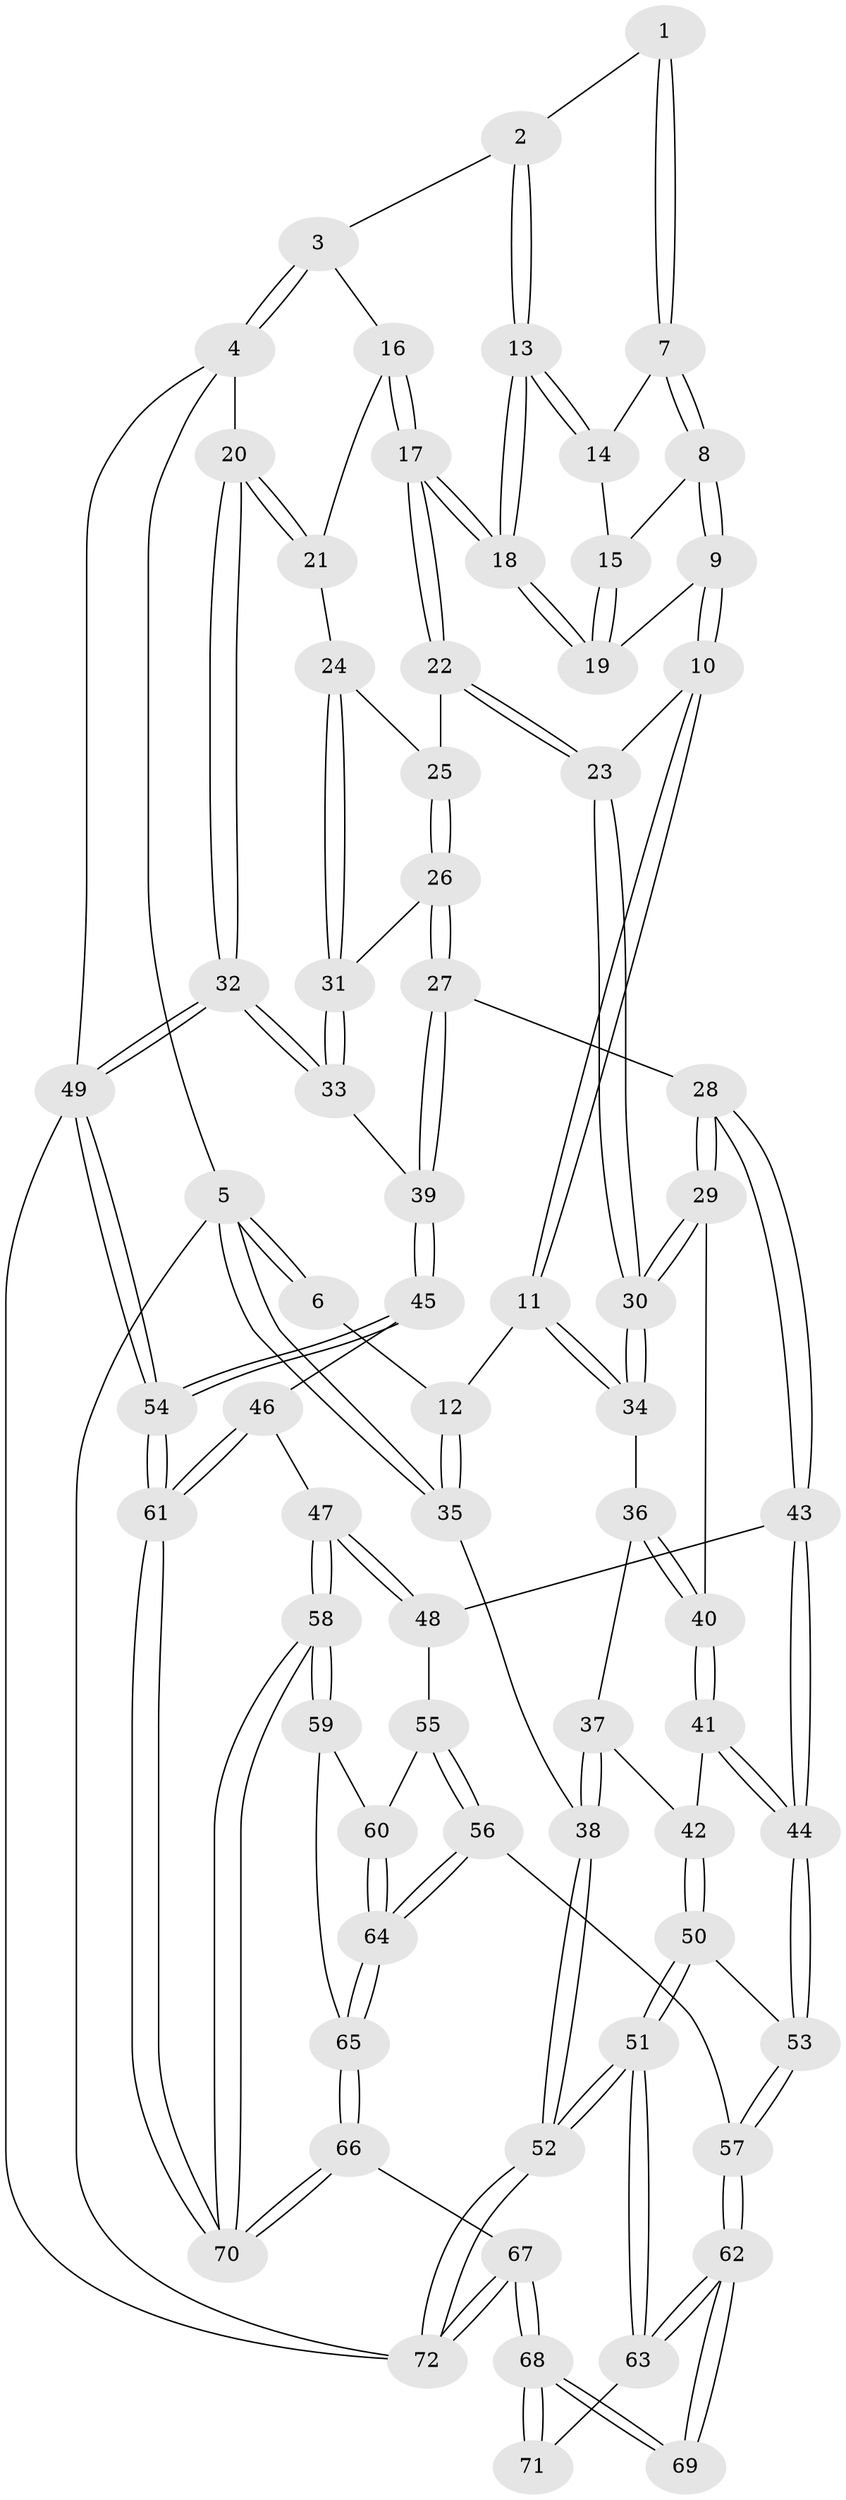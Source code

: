 // coarse degree distribution, {3: 0.14285714285714285, 4: 0.47619047619047616, 5: 0.30952380952380953, 7: 0.023809523809523808, 6: 0.023809523809523808, 2: 0.023809523809523808}
// Generated by graph-tools (version 1.1) at 2025/42/03/06/25 10:42:34]
// undirected, 72 vertices, 177 edges
graph export_dot {
graph [start="1"]
  node [color=gray90,style=filled];
  1 [pos="+0.27760757339859604+0"];
  2 [pos="+0.6232412263429808+0"];
  3 [pos="+1+0"];
  4 [pos="+1+0"];
  5 [pos="+0+0"];
  6 [pos="+0.22135897907244811+0"];
  7 [pos="+0.28085966320647837+0"];
  8 [pos="+0.25733950627261876+0.14261477533281372"];
  9 [pos="+0.2540073047735638+0.15748725845218356"];
  10 [pos="+0.19874396621121604+0.249936310079504"];
  11 [pos="+0.03771553604200821+0.3107676546418774"];
  12 [pos="+0.024604704614972408+0.3074266237215799"];
  13 [pos="+0.5705015198565803+0.12729201209499505"];
  14 [pos="+0.3491040405351116+0"];
  15 [pos="+0.43019540677175083+0.11889729893041842"];
  16 [pos="+0.7095440723444923+0.19464315383300532"];
  17 [pos="+0.5626947008893262+0.24200667542011545"];
  18 [pos="+0.5598549508008769+0.2345954659620156"];
  19 [pos="+0.5168380016575226+0.20771700942336435"];
  20 [pos="+1+0"];
  21 [pos="+0.8905296792068014+0.2452504668638527"];
  22 [pos="+0.5618945929862257+0.24634961519867415"];
  23 [pos="+0.44707002021973086+0.3729971805435418"];
  24 [pos="+0.8661081433735414+0.34217053412446097"];
  25 [pos="+0.6319997867414143+0.31418211340227964"];
  26 [pos="+0.6983715796815292+0.43551409028943383"];
  27 [pos="+0.6110518348991891+0.6313986898025011"];
  28 [pos="+0.5254587927876709+0.6467733279527479"];
  29 [pos="+0.42508584521619475+0.5501433885141852"];
  30 [pos="+0.4233666998811051+0.5445664491415019"];
  31 [pos="+0.8761096821470695+0.441604739776603"];
  32 [pos="+1+0.6203478981277619"];
  33 [pos="+0.9898396656937395+0.6066002878172652"];
  34 [pos="+0.13074549572438746+0.44716564445724494"];
  35 [pos="+0+0.2808537749591202"];
  36 [pos="+0.11888579435770157+0.6274902518108041"];
  37 [pos="+0.07800671011881558+0.6496370530431892"];
  38 [pos="+0+0.6929910486402954"];
  39 [pos="+0.8256236610390719+0.6828252000815277"];
  40 [pos="+0.23105724829164317+0.6810704750087"];
  41 [pos="+0.23043987918967618+0.7059510169792539"];
  42 [pos="+0.10838695785138082+0.8031945439428368"];
  43 [pos="+0.520923075171809+0.6714743889388278"];
  44 [pos="+0.27527504910058664+0.8286844624498082"];
  45 [pos="+0.796087206569848+0.8198006423702244"];
  46 [pos="+0.6944246047456917+0.8708432183884933"];
  47 [pos="+0.6189806289319965+0.8746669939515294"];
  48 [pos="+0.5239071084205733+0.7428147720386087"];
  49 [pos="+1+1"];
  50 [pos="+0.09554197095758328+0.8364527593267547"];
  51 [pos="+0+0.9478635558742645"];
  52 [pos="+0+1"];
  53 [pos="+0.2744328123006782+0.8361534212005387"];
  54 [pos="+1+1"];
  55 [pos="+0.4673537314987865+0.8423574194084432"];
  56 [pos="+0.35940849952868664+0.8878158278215976"];
  57 [pos="+0.2798635344769785+0.8542597617925455"];
  58 [pos="+0.580575845311835+1"];
  59 [pos="+0.48135179127864286+0.9115222754352523"];
  60 [pos="+0.47142818693670596+0.8699994859099563"];
  61 [pos="+0.815686293865275+1"];
  62 [pos="+0.2626966991214623+0.8882443482304514"];
  63 [pos="+0.11129617760766508+0.9351765618893488"];
  64 [pos="+0.38333973003271626+0.9849170502473695"];
  65 [pos="+0.38549067831025874+0.9990761639728382"];
  66 [pos="+0.36843751223384746+1"];
  67 [pos="+0.3191062436590943+1"];
  68 [pos="+0.271011319559436+1"];
  69 [pos="+0.2612938817655925+0.9280847175817679"];
  70 [pos="+0.5970913072318053+1"];
  71 [pos="+0.18554561821937984+0.9594207739036202"];
  72 [pos="+0+1"];
  1 -- 2;
  1 -- 7;
  1 -- 7;
  2 -- 3;
  2 -- 13;
  2 -- 13;
  3 -- 4;
  3 -- 4;
  3 -- 16;
  4 -- 5;
  4 -- 20;
  4 -- 49;
  5 -- 6;
  5 -- 6;
  5 -- 35;
  5 -- 35;
  5 -- 72;
  6 -- 12;
  7 -- 8;
  7 -- 8;
  7 -- 14;
  8 -- 9;
  8 -- 9;
  8 -- 15;
  9 -- 10;
  9 -- 10;
  9 -- 19;
  10 -- 11;
  10 -- 11;
  10 -- 23;
  11 -- 12;
  11 -- 34;
  11 -- 34;
  12 -- 35;
  12 -- 35;
  13 -- 14;
  13 -- 14;
  13 -- 18;
  13 -- 18;
  14 -- 15;
  15 -- 19;
  15 -- 19;
  16 -- 17;
  16 -- 17;
  16 -- 21;
  17 -- 18;
  17 -- 18;
  17 -- 22;
  17 -- 22;
  18 -- 19;
  18 -- 19;
  20 -- 21;
  20 -- 21;
  20 -- 32;
  20 -- 32;
  21 -- 24;
  22 -- 23;
  22 -- 23;
  22 -- 25;
  23 -- 30;
  23 -- 30;
  24 -- 25;
  24 -- 31;
  24 -- 31;
  25 -- 26;
  25 -- 26;
  26 -- 27;
  26 -- 27;
  26 -- 31;
  27 -- 28;
  27 -- 39;
  27 -- 39;
  28 -- 29;
  28 -- 29;
  28 -- 43;
  28 -- 43;
  29 -- 30;
  29 -- 30;
  29 -- 40;
  30 -- 34;
  30 -- 34;
  31 -- 33;
  31 -- 33;
  32 -- 33;
  32 -- 33;
  32 -- 49;
  32 -- 49;
  33 -- 39;
  34 -- 36;
  35 -- 38;
  36 -- 37;
  36 -- 40;
  36 -- 40;
  37 -- 38;
  37 -- 38;
  37 -- 42;
  38 -- 52;
  38 -- 52;
  39 -- 45;
  39 -- 45;
  40 -- 41;
  40 -- 41;
  41 -- 42;
  41 -- 44;
  41 -- 44;
  42 -- 50;
  42 -- 50;
  43 -- 44;
  43 -- 44;
  43 -- 48;
  44 -- 53;
  44 -- 53;
  45 -- 46;
  45 -- 54;
  45 -- 54;
  46 -- 47;
  46 -- 61;
  46 -- 61;
  47 -- 48;
  47 -- 48;
  47 -- 58;
  47 -- 58;
  48 -- 55;
  49 -- 54;
  49 -- 54;
  49 -- 72;
  50 -- 51;
  50 -- 51;
  50 -- 53;
  51 -- 52;
  51 -- 52;
  51 -- 63;
  51 -- 63;
  52 -- 72;
  52 -- 72;
  53 -- 57;
  53 -- 57;
  54 -- 61;
  54 -- 61;
  55 -- 56;
  55 -- 56;
  55 -- 60;
  56 -- 57;
  56 -- 64;
  56 -- 64;
  57 -- 62;
  57 -- 62;
  58 -- 59;
  58 -- 59;
  58 -- 70;
  58 -- 70;
  59 -- 60;
  59 -- 65;
  60 -- 64;
  60 -- 64;
  61 -- 70;
  61 -- 70;
  62 -- 63;
  62 -- 63;
  62 -- 69;
  62 -- 69;
  63 -- 71;
  64 -- 65;
  64 -- 65;
  65 -- 66;
  65 -- 66;
  66 -- 67;
  66 -- 70;
  66 -- 70;
  67 -- 68;
  67 -- 68;
  67 -- 72;
  67 -- 72;
  68 -- 69;
  68 -- 69;
  68 -- 71;
  68 -- 71;
}
